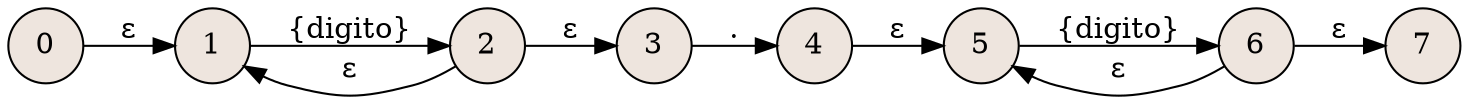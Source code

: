 digraph grafica{
rankdir=LR;
node [shape =circle, style=filled, fillcolor=seashell2];
0->1 [label ="ε"];
1->2 [label ="{digito}"];
2->1 [label ="ε"];
2->3 [label ="ε"];
3->4 [label ="."];
4->5 [label ="ε"];
5->6 [label ="{digito}"];
6->5 [label ="ε"];
6->7 [label ="ε" shape ="doublecircle"];
}
